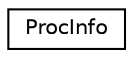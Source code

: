 digraph "Graphical Class Hierarchy"
{
 // LATEX_PDF_SIZE
  edge [fontname="Helvetica",fontsize="10",labelfontname="Helvetica",labelfontsize="10"];
  node [fontname="Helvetica",fontsize="10",shape=record];
  rankdir="LR";
  Node0 [label="ProcInfo",height=0.2,width=0.4,color="black", fillcolor="white", style="filled",URL="$structProcInfo.html",tooltip=" "];
}

